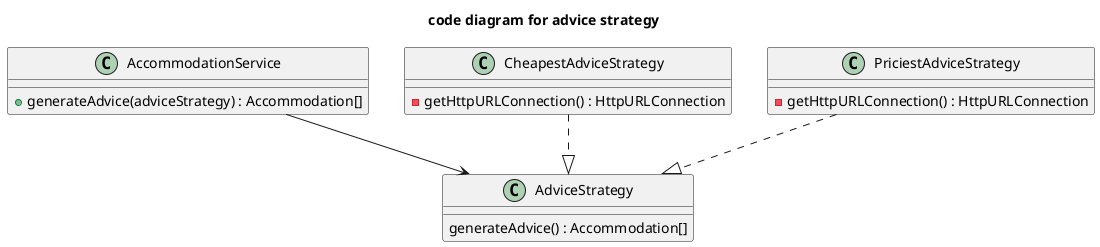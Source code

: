 @startuml
title code diagram for advice strategy

class AccommodationService {
    + generateAdvice(adviceStrategy) : Accommodation[]
}

class AdviceStrategy {
    generateAdvice() : Accommodation[]
}

class CheapestAdviceStrategy{
    - getHttpURLConnection() : HttpURLConnection
}

class PriciestAdviceStrategy{
    - getHttpURLConnection() : HttpURLConnection
}

AccommodationService --> AdviceStrategy
CheapestAdviceStrategy..|>AdviceStrategy
PriciestAdviceStrategy..|>AdviceStrategy
@enduml